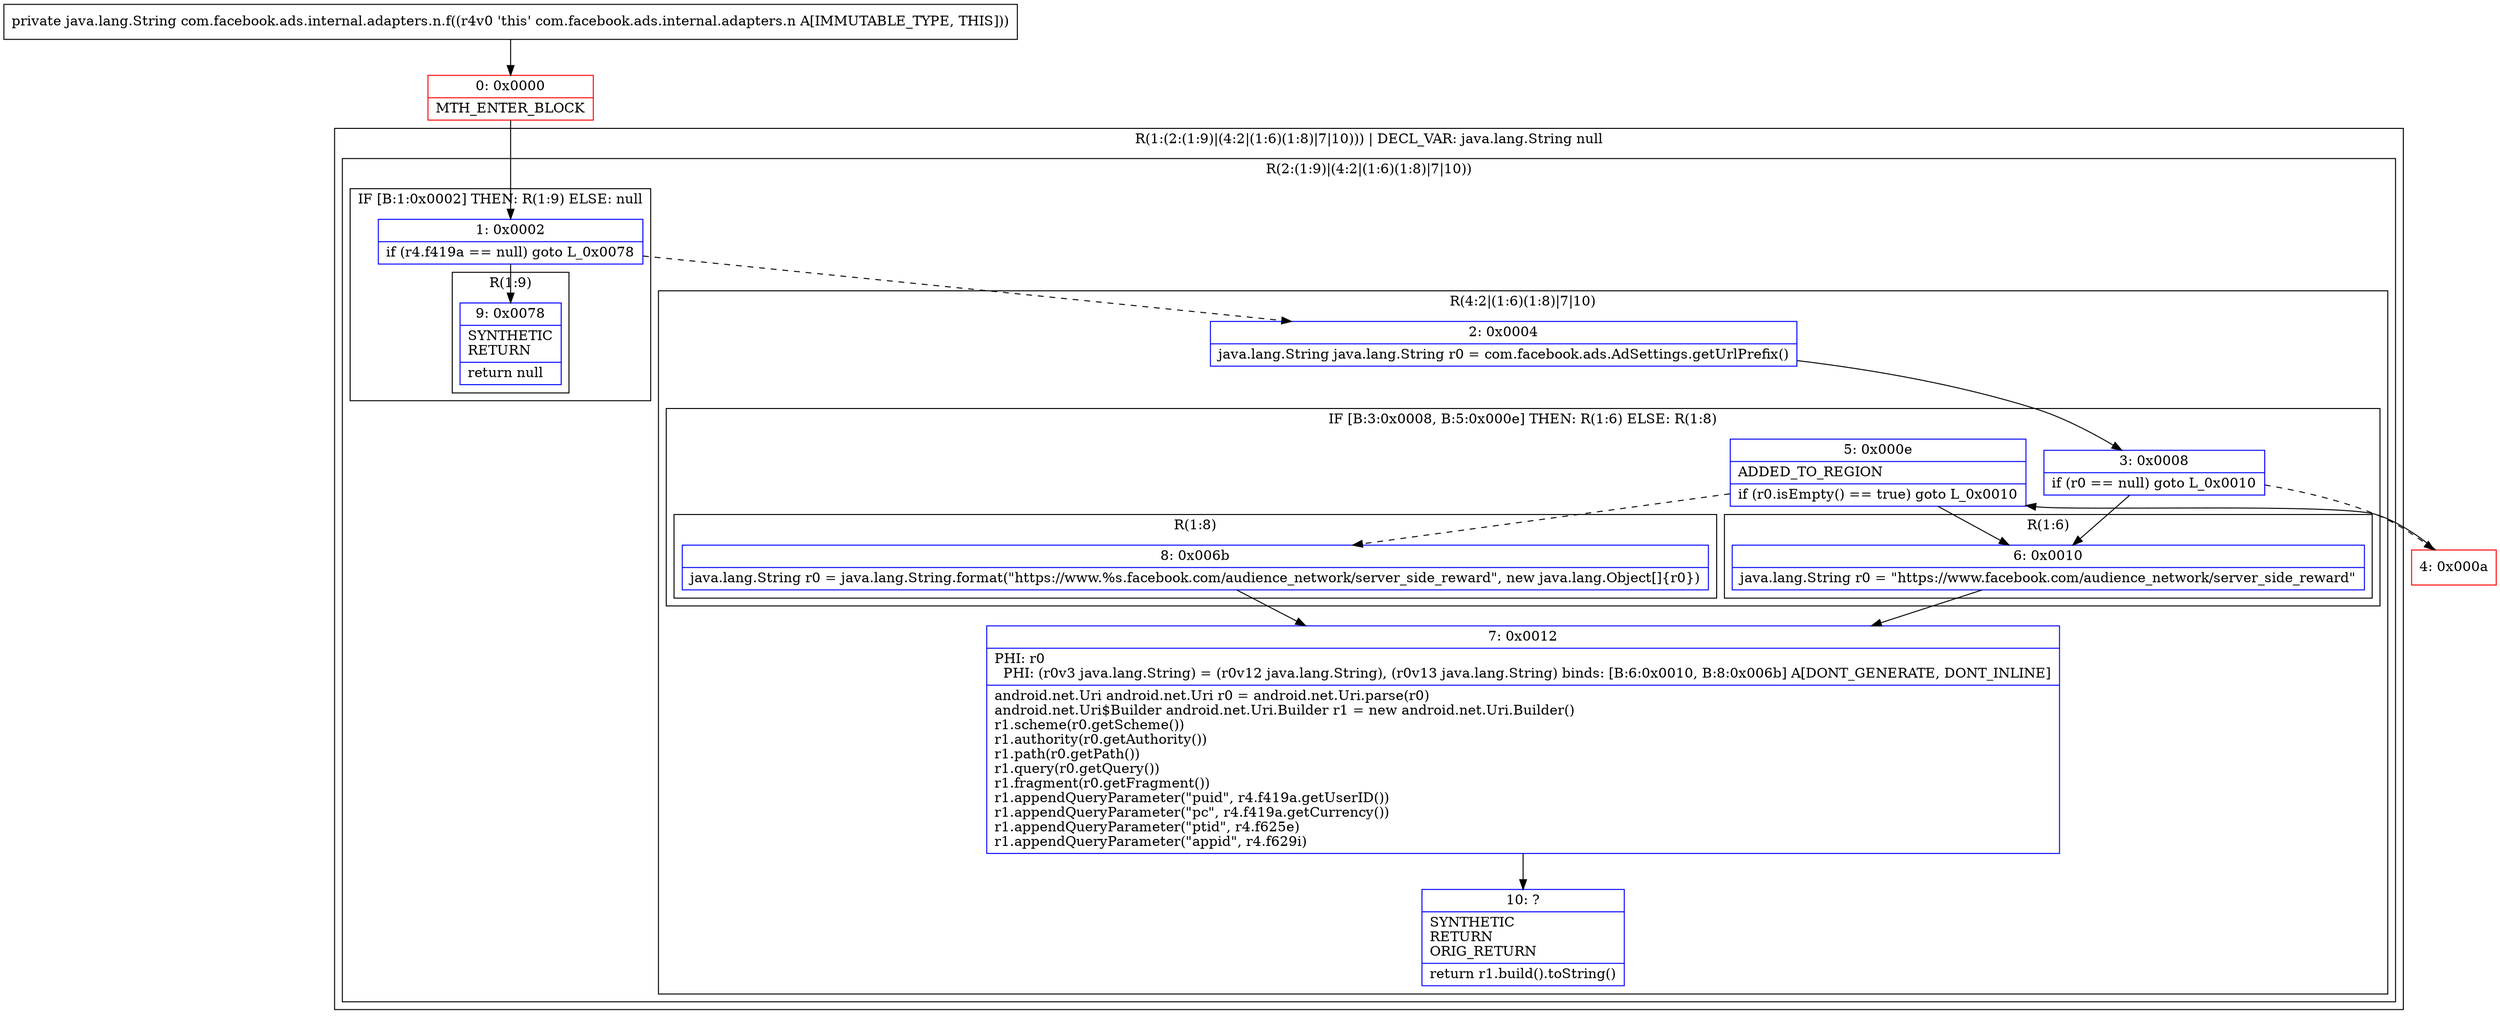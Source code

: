 digraph "CFG forcom.facebook.ads.internal.adapters.n.f()Ljava\/lang\/String;" {
subgraph cluster_Region_24064281 {
label = "R(1:(2:(1:9)|(4:2|(1:6)(1:8)|7|10))) | DECL_VAR: java.lang.String null\l";
node [shape=record,color=blue];
subgraph cluster_Region_1426689275 {
label = "R(2:(1:9)|(4:2|(1:6)(1:8)|7|10))";
node [shape=record,color=blue];
subgraph cluster_IfRegion_1095622756 {
label = "IF [B:1:0x0002] THEN: R(1:9) ELSE: null";
node [shape=record,color=blue];
Node_1 [shape=record,label="{1\:\ 0x0002|if (r4.f419a == null) goto L_0x0078\l}"];
subgraph cluster_Region_642716027 {
label = "R(1:9)";
node [shape=record,color=blue];
Node_9 [shape=record,label="{9\:\ 0x0078|SYNTHETIC\lRETURN\l|return null\l}"];
}
}
subgraph cluster_Region_1278938949 {
label = "R(4:2|(1:6)(1:8)|7|10)";
node [shape=record,color=blue];
Node_2 [shape=record,label="{2\:\ 0x0004|java.lang.String java.lang.String r0 = com.facebook.ads.AdSettings.getUrlPrefix()\l}"];
subgraph cluster_IfRegion_1609737810 {
label = "IF [B:3:0x0008, B:5:0x000e] THEN: R(1:6) ELSE: R(1:8)";
node [shape=record,color=blue];
Node_3 [shape=record,label="{3\:\ 0x0008|if (r0 == null) goto L_0x0010\l}"];
Node_5 [shape=record,label="{5\:\ 0x000e|ADDED_TO_REGION\l|if (r0.isEmpty() == true) goto L_0x0010\l}"];
subgraph cluster_Region_37333770 {
label = "R(1:6)";
node [shape=record,color=blue];
Node_6 [shape=record,label="{6\:\ 0x0010|java.lang.String r0 = \"https:\/\/www.facebook.com\/audience_network\/server_side_reward\"\l}"];
}
subgraph cluster_Region_1847030346 {
label = "R(1:8)";
node [shape=record,color=blue];
Node_8 [shape=record,label="{8\:\ 0x006b|java.lang.String r0 = java.lang.String.format(\"https:\/\/www.%s.facebook.com\/audience_network\/server_side_reward\", new java.lang.Object[]\{r0\})\l}"];
}
}
Node_7 [shape=record,label="{7\:\ 0x0012|PHI: r0 \l  PHI: (r0v3 java.lang.String) = (r0v12 java.lang.String), (r0v13 java.lang.String) binds: [B:6:0x0010, B:8:0x006b] A[DONT_GENERATE, DONT_INLINE]\l|android.net.Uri android.net.Uri r0 = android.net.Uri.parse(r0)\landroid.net.Uri$Builder android.net.Uri.Builder r1 = new android.net.Uri.Builder()\lr1.scheme(r0.getScheme())\lr1.authority(r0.getAuthority())\lr1.path(r0.getPath())\lr1.query(r0.getQuery())\lr1.fragment(r0.getFragment())\lr1.appendQueryParameter(\"puid\", r4.f419a.getUserID())\lr1.appendQueryParameter(\"pc\", r4.f419a.getCurrency())\lr1.appendQueryParameter(\"ptid\", r4.f625e)\lr1.appendQueryParameter(\"appid\", r4.f629i)\l}"];
Node_10 [shape=record,label="{10\:\ ?|SYNTHETIC\lRETURN\lORIG_RETURN\l|return r1.build().toString()\l}"];
}
}
}
Node_0 [shape=record,color=red,label="{0\:\ 0x0000|MTH_ENTER_BLOCK\l}"];
Node_4 [shape=record,color=red,label="{4\:\ 0x000a}"];
MethodNode[shape=record,label="{private java.lang.String com.facebook.ads.internal.adapters.n.f((r4v0 'this' com.facebook.ads.internal.adapters.n A[IMMUTABLE_TYPE, THIS])) }"];
MethodNode -> Node_0;
Node_1 -> Node_2[style=dashed];
Node_1 -> Node_9;
Node_2 -> Node_3;
Node_3 -> Node_4[style=dashed];
Node_3 -> Node_6;
Node_5 -> Node_6;
Node_5 -> Node_8[style=dashed];
Node_6 -> Node_7;
Node_8 -> Node_7;
Node_7 -> Node_10;
Node_0 -> Node_1;
Node_4 -> Node_5;
}

